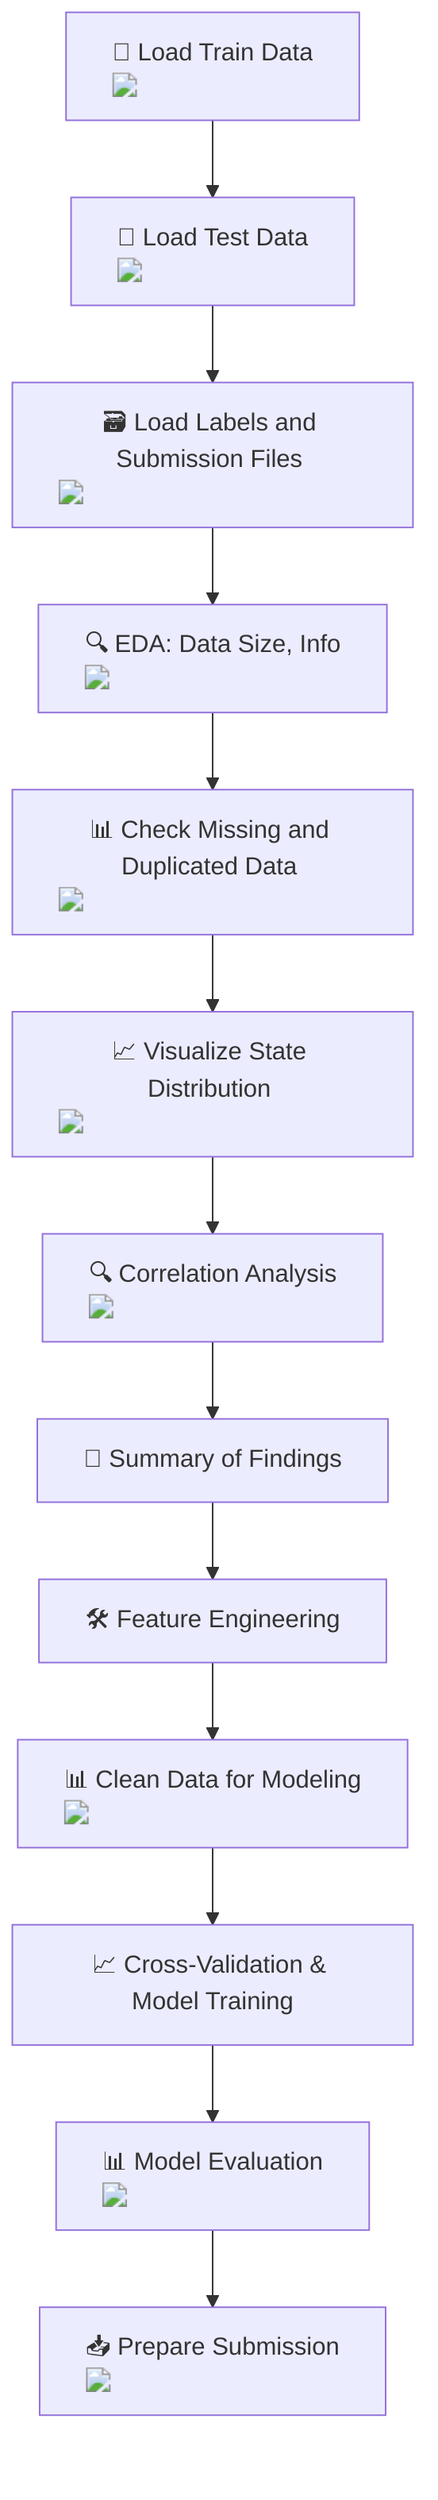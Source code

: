 flowchart TD
    A["📂 Load Train Data <img src='file.svg'/>"] --> B["📂 Load Test Data <img src='file.svg'/>"]
    B --> C["🗃️ Load Labels and Submission Files <img src='file.svg'/>"]
    C --> D["🔍 EDA: Data Size, Info <img src='table.svg'/>"]
    D --> E["📊 Check Missing and Duplicated Data <img src='table.svg'/>"]
    E --> F["📈 Visualize State Distribution <img src='barplot_template.svg'/>"]
    F --> G["🔍 Correlation Analysis <img src='heatmap_template.svg'/>"]
    G --> H["📝 Summary of Findings"]
    H --> I["🛠️ Feature Engineering"]
    I --> J["📊 Clean Data for Modeling <img src='table.svg'/>"]
    J --> K["📈 Cross-Validation & Model Training"]
    K --> L["📊 Model Evaluation <img src='scatter_plot_template.svg'/>"]
    L --> M["📥 Prepare Submission <img src='file.svg'/>"]